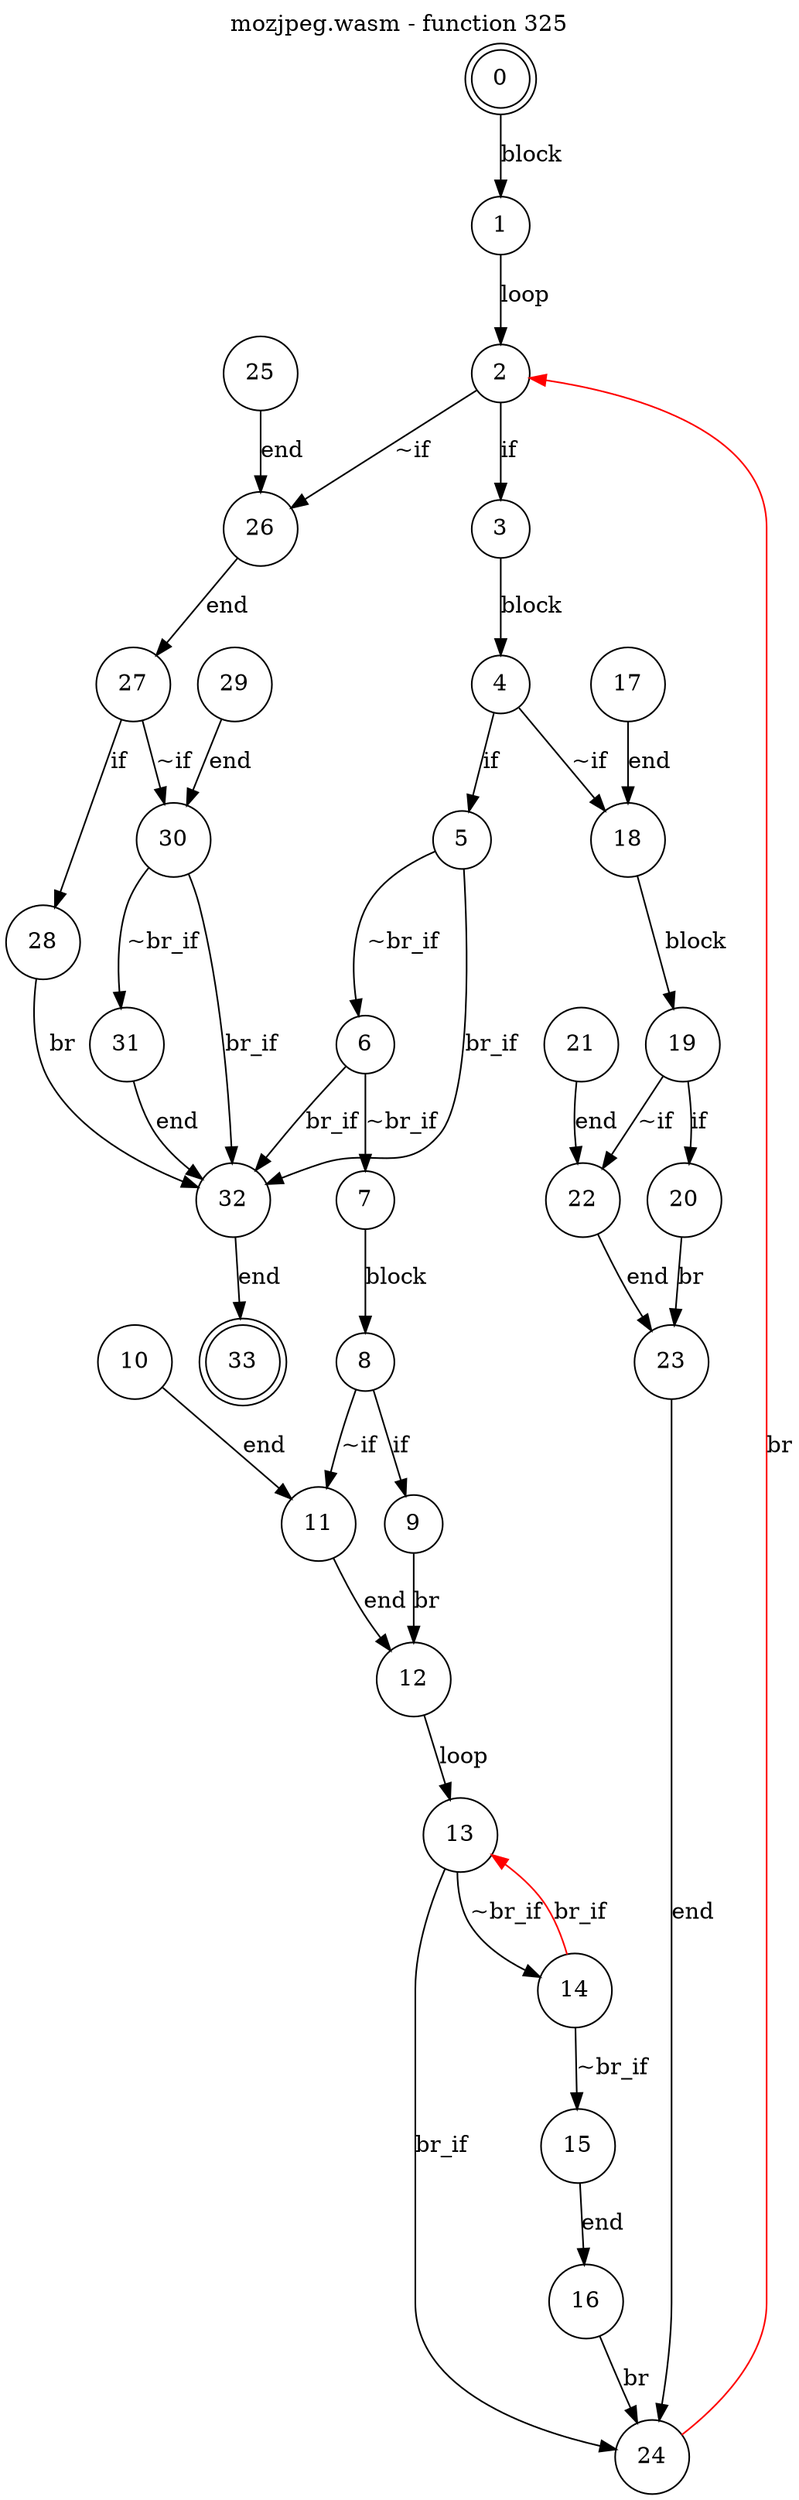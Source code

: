 digraph finite_state_machine {
    label = "mozjpeg.wasm - function 325"
    labelloc =  t
    labelfontsize = 16
    labelfontcolor = black
    labelfontname = "Helvetica"
    node [shape = doublecircle]; 0 33;
    node [shape = circle];
    0 -> 1[label = "block"];
    1 -> 2[label = "loop"];
    2 -> 3[label = "if"];
    2 -> 26[label = "~if"];
    3 -> 4[label = "block"];
    4 -> 5[label = "if"];
    4 -> 18[label = "~if"];
    5 -> 6[label = "~br_if"];
    5 -> 32[label = "br_if"];
    6 -> 7[label = "~br_if"];
    6 -> 32[label = "br_if"];
    7 -> 8[label = "block"];
    8 -> 9[label = "if"];
    8 -> 11[label = "~if"];
    9 -> 12[label = "br"];
    10 -> 11[label = "end"];
    11 -> 12[label = "end"];
    12 -> 13[label = "loop"];
    13 -> 14[label = "~br_if"];
    13 -> 24[label = "br_if"];
    14 -> 15[label = "~br_if"];
    14 -> 13[color="red" label = "br_if"];
    15 -> 16[label = "end"];
    16 -> 24[label = "br"];
    17 -> 18[label = "end"];
    18 -> 19[label = "block"];
    19 -> 20[label = "if"];
    19 -> 22[label = "~if"];
    20 -> 23[label = "br"];
    21 -> 22[label = "end"];
    22 -> 23[label = "end"];
    23 -> 24[label = "end"];
    24 -> 2[color="red" label = "br"];
    25 -> 26[label = "end"];
    26 -> 27[label = "end"];
    27 -> 28[label = "if"];
    27 -> 30[label = "~if"];
    28 -> 32[label = "br"];
    29 -> 30[label = "end"];
    30 -> 31[label = "~br_if"];
    30 -> 32[label = "br_if"];
    31 -> 32[label = "end"];
    32 -> 33[label = "end"];
}
